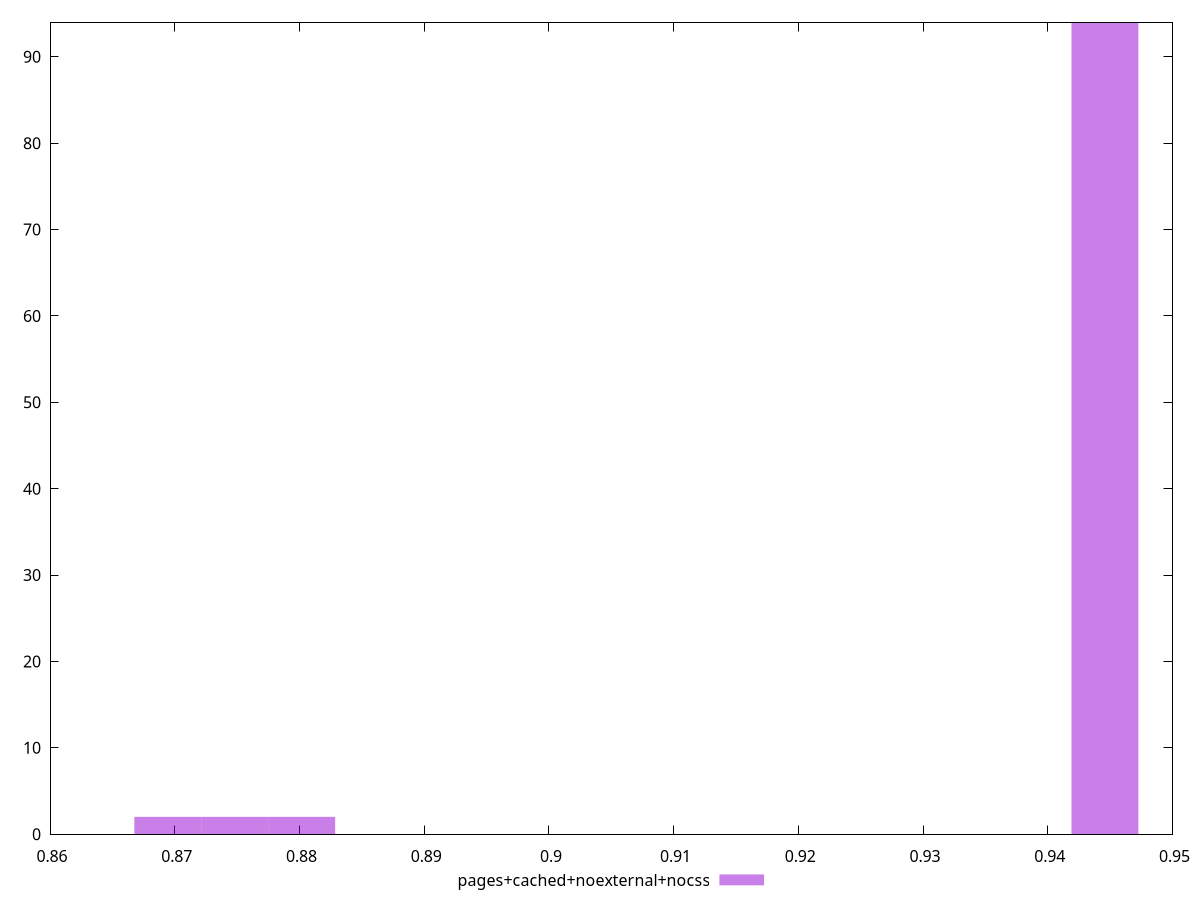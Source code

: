 $_pagesCachedNoexternalNocss <<EOF
0.944582103571307 94
0.8694448907872258 2
0.8748118345575173 2
0.8801787783278088 2
EOF
set key outside below
set terminal pngcairo
set output "report_00005_2020-11-02T22-26-11.212Z/performance_score/pages+cached+noexternal+nocss//hist.png"
set yrange [0:94]
set boxwidth 0.005366943770291517
set style fill transparent solid 0.5 noborder
plot $_pagesCachedNoexternalNocss title "pages+cached+noexternal+nocss" with boxes ,